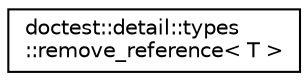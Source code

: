 digraph "Graphical Class Hierarchy"
{
 // LATEX_PDF_SIZE
  edge [fontname="Helvetica",fontsize="10",labelfontname="Helvetica",labelfontsize="10"];
  node [fontname="Helvetica",fontsize="10",shape=record];
  rankdir="LR";
  Node0 [label="doctest::detail::types\l::remove_reference\< T \>",height=0.2,width=0.4,color="black", fillcolor="white", style="filled",URL="$structdoctest_1_1detail_1_1types_1_1remove__reference.html",tooltip=" "];
}

